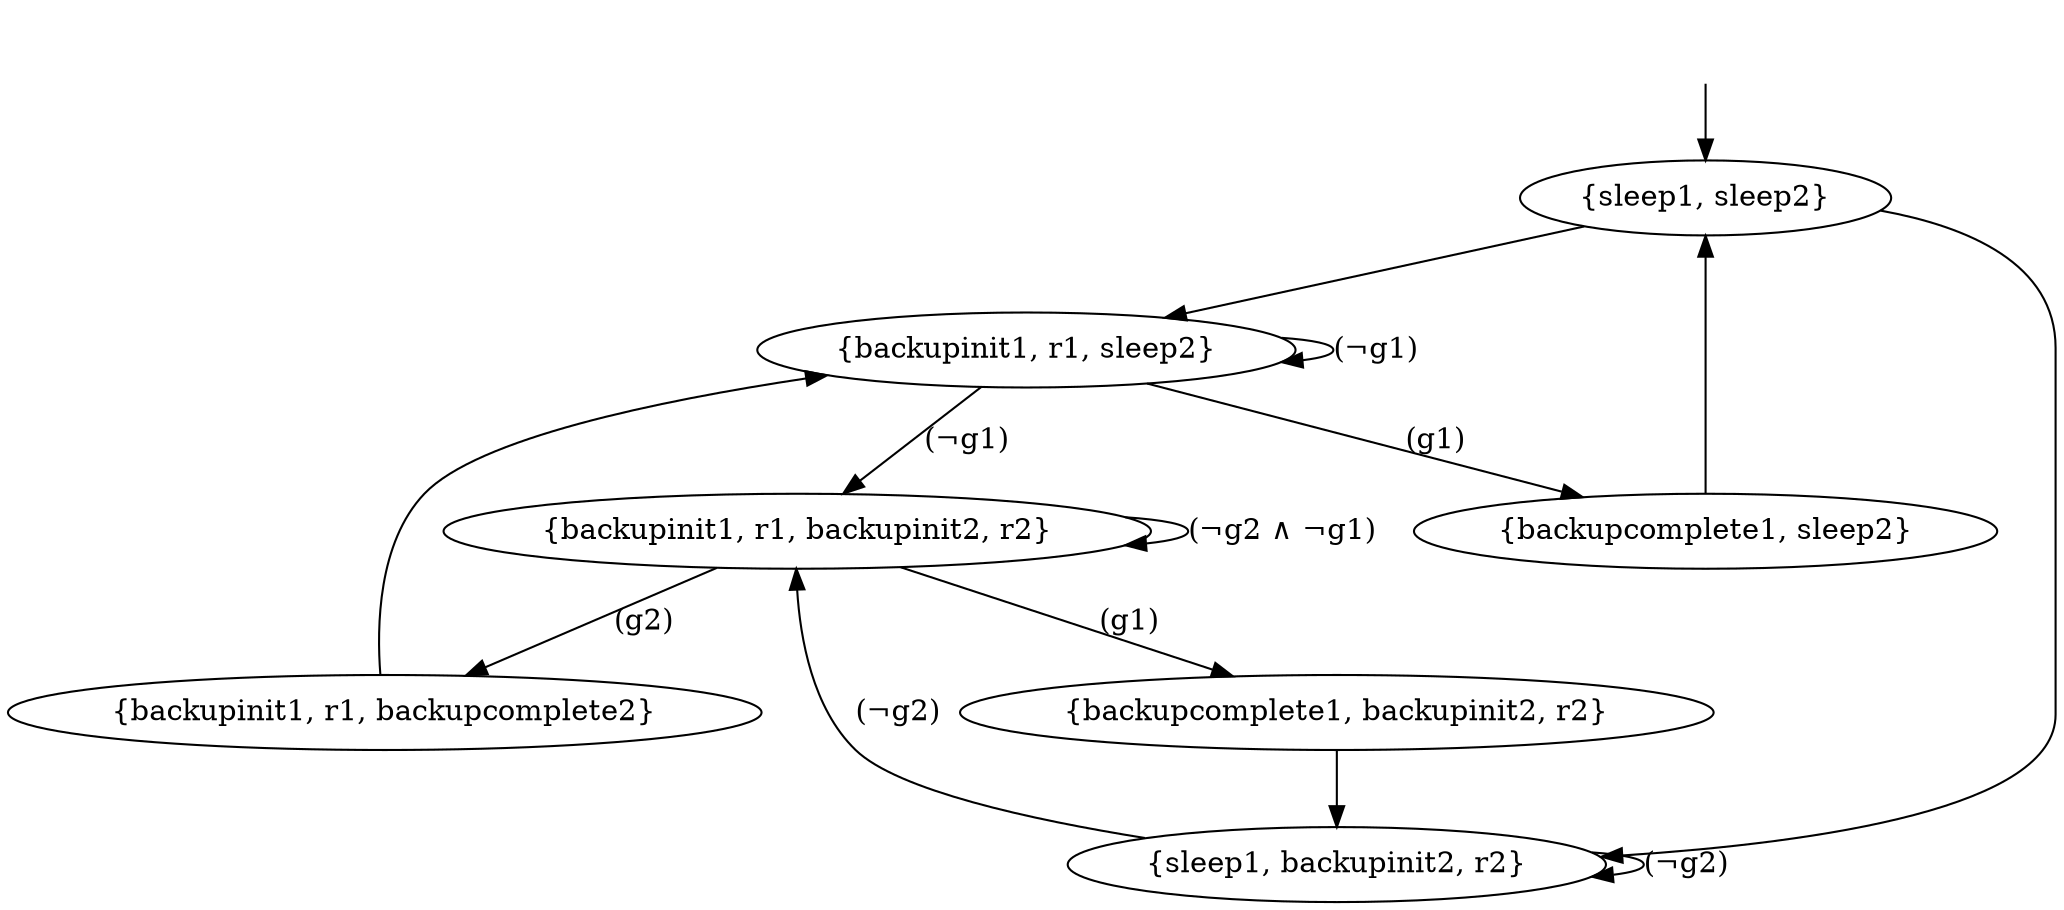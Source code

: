digraph graphname {
        _init [style="invis"];
        _init -> s0[label=""];
        s0[label="{sleep1, sleep2}"];
        s1[label="{backupinit1, r1, sleep2}"];
        s2[label="{sleep1, backupinit2, r2}"];
        s3[label="{backupcomplete1, sleep2}"];
        s4[label="{backupinit1, r1, backupinit2, r2}"];
        s12[label="{backupinit1, r1, backupcomplete2}"];
        s21[label="{backupcomplete1, backupinit2, r2}"];
        s0 -> s1 [label=""];
        s0 -> s2 [label=""];
        s1 -> s1 [label="(¬g1)"];
        s2 -> s2 [label="(¬g2)"];
        s1 -> s4 [label="(¬g1)"];
        s2 -> s4 [label="(¬g2)"];
        s1 -> s3 [label="(g1)"];
        s3 -> s0 [label=""];
        s4 -> s4 [label="(¬g2 ∧ ¬g1)"];
        s4 -> s21 [label="(g1)"];
        s4 -> s12 [label="(g2)"];
        s12 -> s1 [label=""];
        s21 -> s2 [label=""];
}
